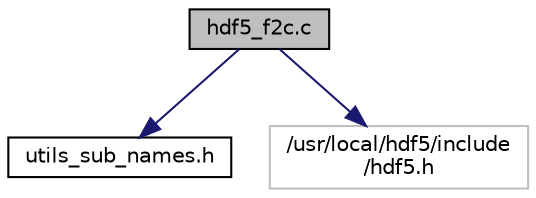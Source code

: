 digraph "hdf5_f2c.c"
{
 // LATEX_PDF_SIZE
  edge [fontname="Helvetica",fontsize="10",labelfontname="Helvetica",labelfontsize="10"];
  node [fontname="Helvetica",fontsize="10",shape=record];
  Node1 [label="hdf5_f2c.c",height=0.2,width=0.4,color="black", fillcolor="grey75", style="filled", fontcolor="black",tooltip=" "];
  Node1 -> Node2 [color="midnightblue",fontsize="10",style="solid",fontname="Helvetica"];
  Node2 [label="utils_sub_names.h",height=0.2,width=0.4,color="black", fillcolor="white", style="filled",URL="$preproc_2ascii2hdf_2utils__sub__names_8h.html",tooltip=" "];
  Node1 -> Node3 [color="midnightblue",fontsize="10",style="solid",fontname="Helvetica"];
  Node3 [label="/usr/local/hdf5/include\l/hdf5.h",height=0.2,width=0.4,color="grey75", fillcolor="white", style="filled",tooltip=" "];
}
